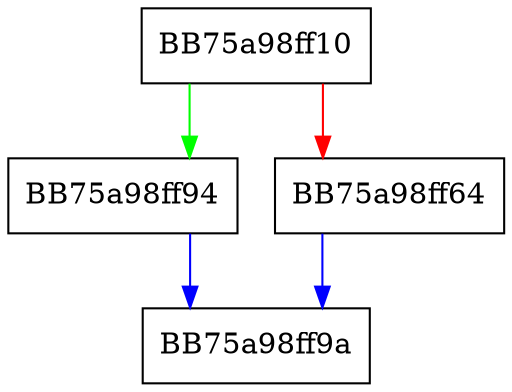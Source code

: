 digraph resume {
  node [shape="box"];
  graph [splines=ortho];
  BB75a98ff10 -> BB75a98ff94 [color="green"];
  BB75a98ff10 -> BB75a98ff64 [color="red"];
  BB75a98ff64 -> BB75a98ff9a [color="blue"];
  BB75a98ff94 -> BB75a98ff9a [color="blue"];
}